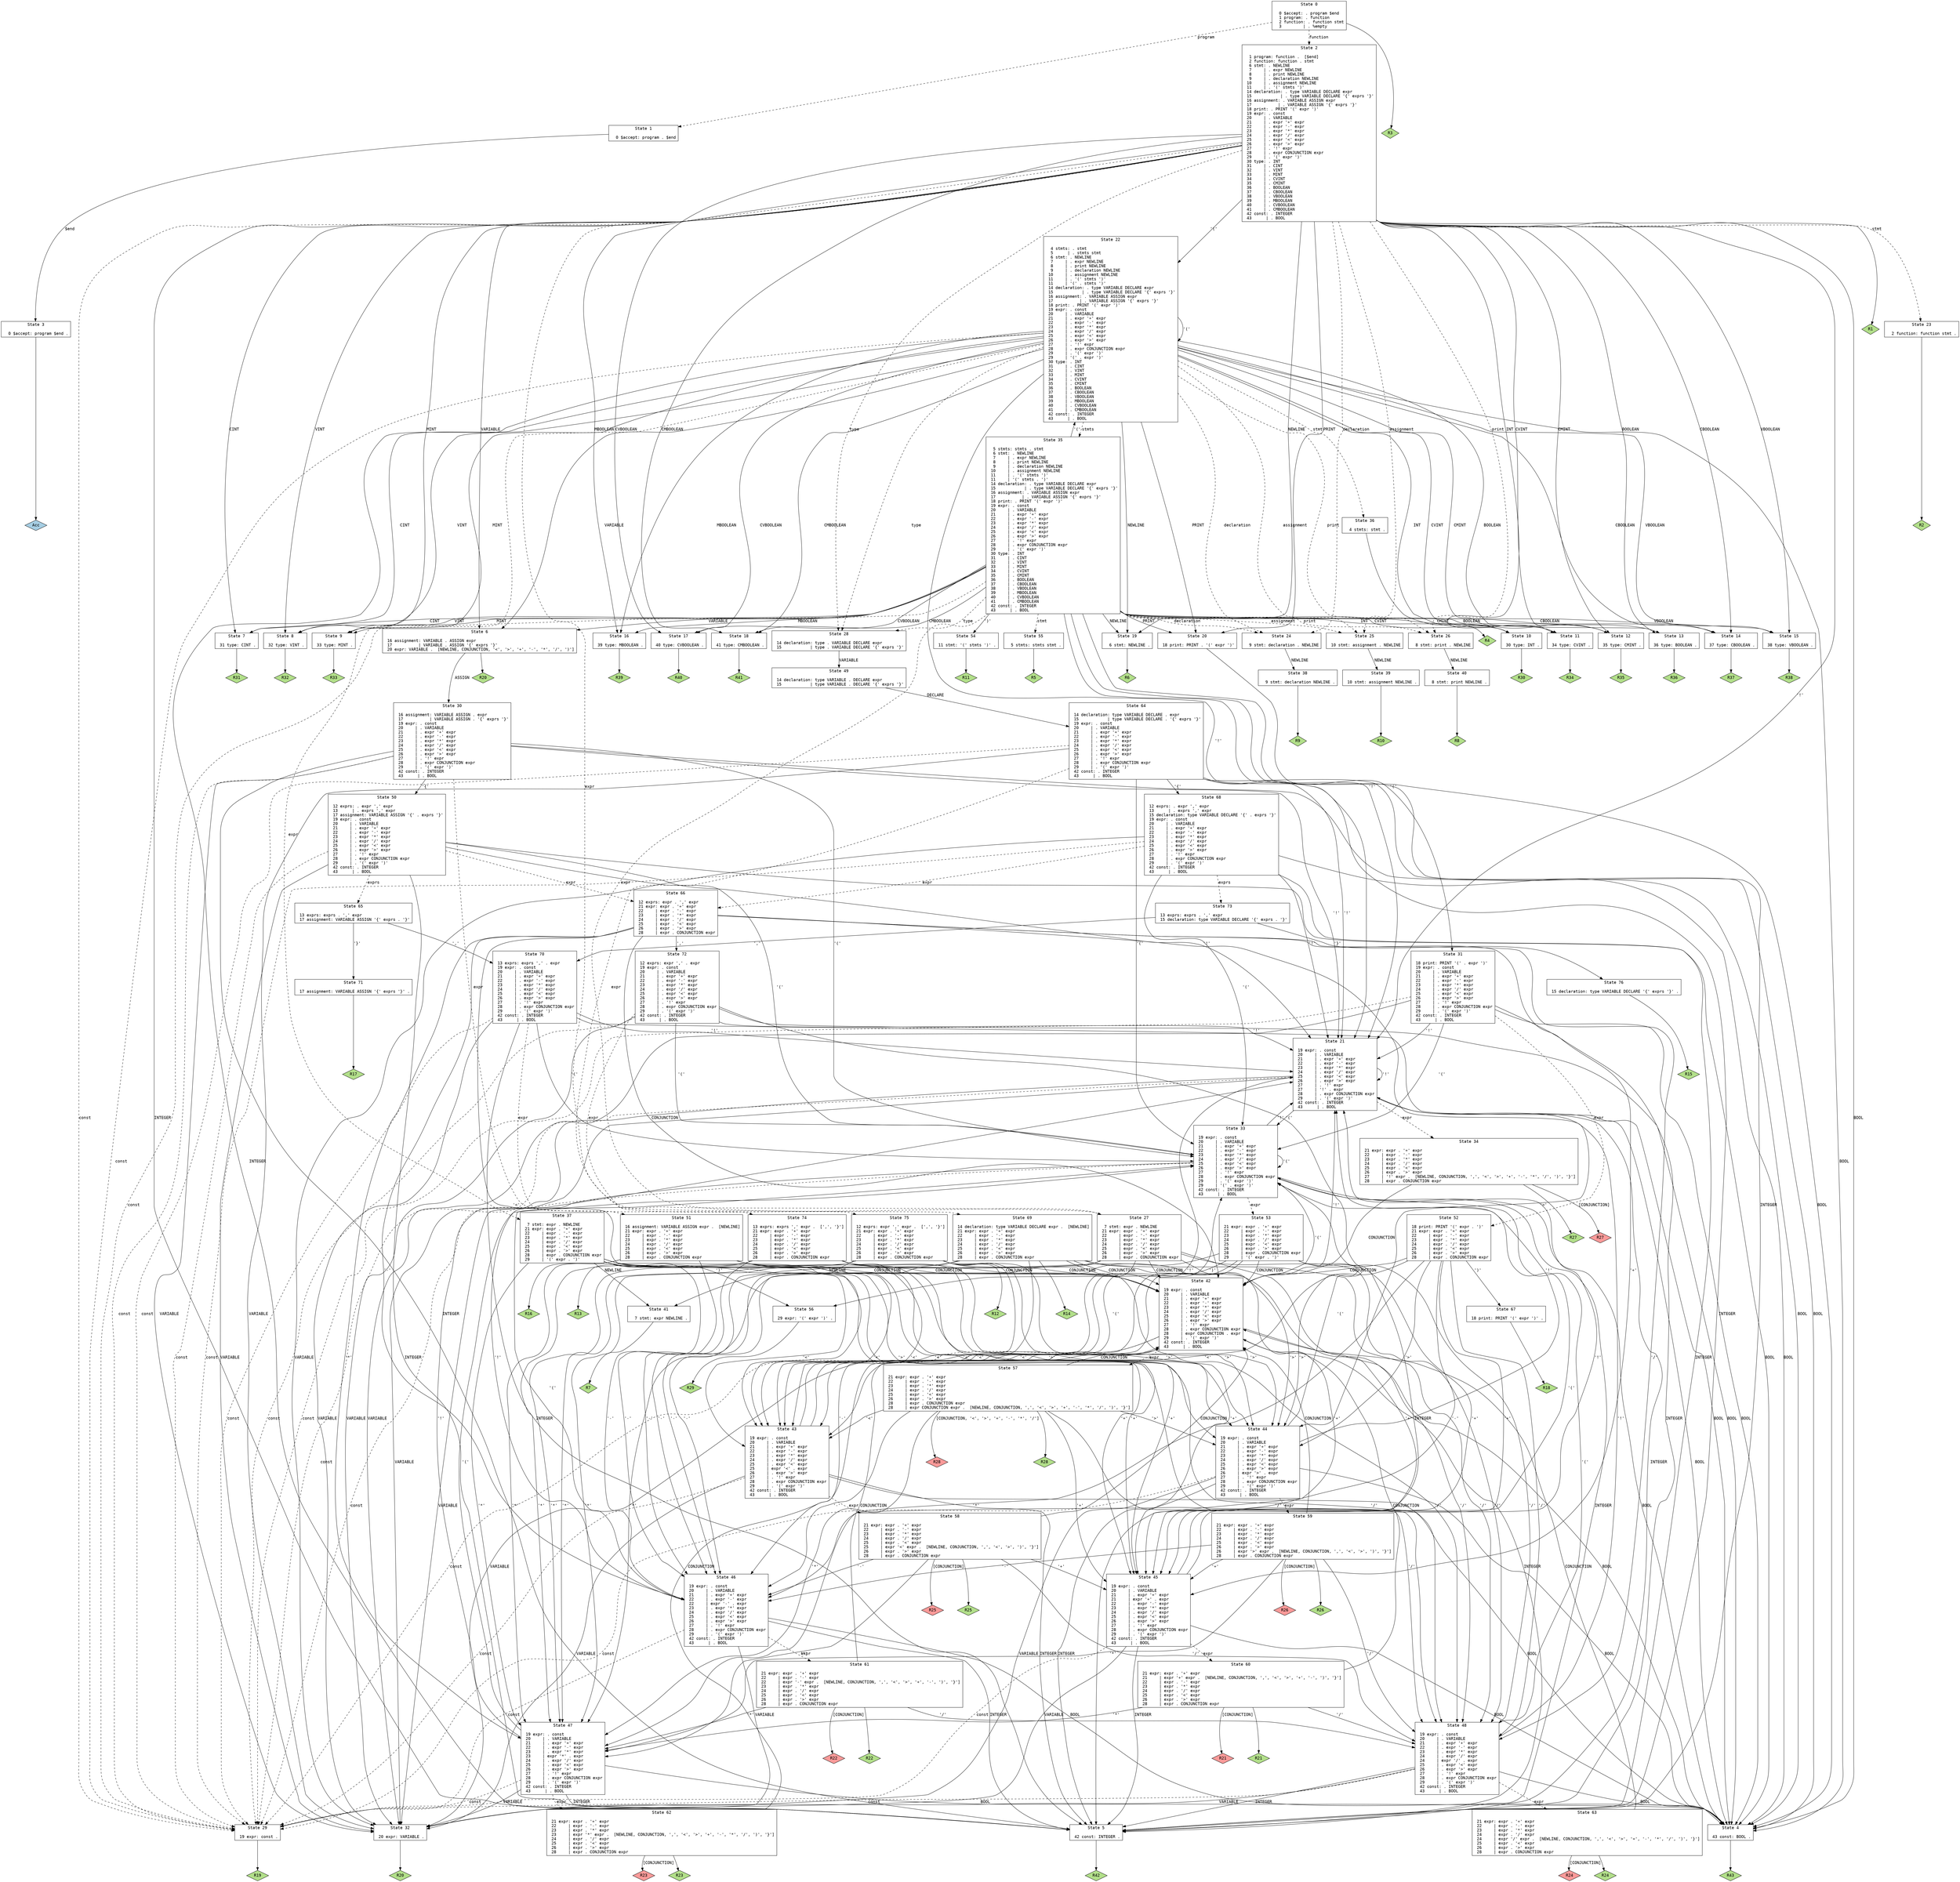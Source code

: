 // Generated by GNU Bison 3.3.2.
// Report bugs to <bug-bison@gnu.org>.
// Home page: <http://www.gnu.org/software/bison/>.

digraph "interpreter.y"
{
  node [fontname = courier, shape = box, colorscheme = paired6]
  edge [fontname = courier]

  0 [label="State 0\n\l  0 $accept: . program $end\l  1 program: . function\l  2 function: . function stmt\l  3         | . %empty\l"]
  0 -> 1 [style=dashed label="program"]
  0 -> 2 [style=dashed label="function"]
  0 -> "0R3" [style=solid]
 "0R3" [label="R3", fillcolor=3, shape=diamond, style=filled]
  1 [label="State 1\n\l  0 $accept: program . $end\l"]
  1 -> 3 [style=solid label="$end"]
  2 [label="State 2\n\l  1 program: function .  [$end]\l  2 function: function . stmt\l  6 stmt: . NEWLINE\l  7     | . expr NEWLINE\l  8     | . print NEWLINE\l  9     | . declaration NEWLINE\l 10     | . assignment NEWLINE\l 11     | . '(' stmts ')'\l 14 declaration: . type VARIABLE DECLARE expr\l 15            | . type VARIABLE DECLARE '{' exprs '}'\l 16 assignment: . VARIABLE ASSIGN expr\l 17           | . VARIABLE ASSIGN '{' exprs '}'\l 18 print: . PRINT '(' expr ')'\l 19 expr: . const\l 20     | . VARIABLE\l 21     | . expr '+' expr\l 22     | . expr '-' expr\l 23     | . expr '*' expr\l 24     | . expr '/' expr\l 25     | . expr '<' expr\l 26     | . expr '>' expr\l 27     | . '!' expr\l 28     | . expr CONJUNCTION expr\l 29     | . '(' expr ')'\l 30 type: . INT\l 31     | . CINT\l 32     | . VINT\l 33     | . MINT\l 34     | . CVINT\l 35     | . CMINT\l 36     | . BOOLEAN\l 37     | . CBOOLEAN\l 38     | . VBOOLEAN\l 39     | . MBOOLEAN\l 40     | . CVBOOLEAN\l 41     | . CMBOOLEAN\l 42 const: . INTEGER\l 43      | . BOOL\l"]
  2 -> 4 [style=solid label="BOOL"]
  2 -> 5 [style=solid label="INTEGER"]
  2 -> 6 [style=solid label="VARIABLE"]
  2 -> 7 [style=solid label="CINT"]
  2 -> 8 [style=solid label="VINT"]
  2 -> 9 [style=solid label="MINT"]
  2 -> 10 [style=solid label="INT"]
  2 -> 11 [style=solid label="CVINT"]
  2 -> 12 [style=solid label="CMINT"]
  2 -> 13 [style=solid label="BOOLEAN"]
  2 -> 14 [style=solid label="CBOOLEAN"]
  2 -> 15 [style=solid label="VBOOLEAN"]
  2 -> 16 [style=solid label="MBOOLEAN"]
  2 -> 17 [style=solid label="CVBOOLEAN"]
  2 -> 18 [style=solid label="CMBOOLEAN"]
  2 -> 19 [style=solid label="NEWLINE"]
  2 -> 20 [style=solid label="PRINT"]
  2 -> 21 [style=solid label="'!'"]
  2 -> 22 [style=solid label="'('"]
  2 -> 23 [style=dashed label="stmt"]
  2 -> 24 [style=dashed label="declaration"]
  2 -> 25 [style=dashed label="assignment"]
  2 -> 26 [style=dashed label="print"]
  2 -> 27 [style=dashed label="expr"]
  2 -> 28 [style=dashed label="type"]
  2 -> 29 [style=dashed label="const"]
  2 -> "2R1" [style=solid]
 "2R1" [label="R1", fillcolor=3, shape=diamond, style=filled]
  3 [label="State 3\n\l  0 $accept: program $end .\l"]
  3 -> "3R0" [style=solid]
 "3R0" [label="Acc", fillcolor=1, shape=diamond, style=filled]
  4 [label="State 4\n\l 43 const: BOOL .\l"]
  4 -> "4R43" [style=solid]
 "4R43" [label="R43", fillcolor=3, shape=diamond, style=filled]
  5 [label="State 5\n\l 42 const: INTEGER .\l"]
  5 -> "5R42" [style=solid]
 "5R42" [label="R42", fillcolor=3, shape=diamond, style=filled]
  6 [label="State 6\n\l 16 assignment: VARIABLE . ASSIGN expr\l 17           | VARIABLE . ASSIGN '{' exprs '}'\l 20 expr: VARIABLE .  [NEWLINE, CONJUNCTION, '<', '>', '+', '-', '*', '/', ')']\l"]
  6 -> 30 [style=solid label="ASSIGN"]
  6 -> "6R20" [style=solid]
 "6R20" [label="R20", fillcolor=3, shape=diamond, style=filled]
  7 [label="State 7\n\l 31 type: CINT .\l"]
  7 -> "7R31" [style=solid]
 "7R31" [label="R31", fillcolor=3, shape=diamond, style=filled]
  8 [label="State 8\n\l 32 type: VINT .\l"]
  8 -> "8R32" [style=solid]
 "8R32" [label="R32", fillcolor=3, shape=diamond, style=filled]
  9 [label="State 9\n\l 33 type: MINT .\l"]
  9 -> "9R33" [style=solid]
 "9R33" [label="R33", fillcolor=3, shape=diamond, style=filled]
  10 [label="State 10\n\l 30 type: INT .\l"]
  10 -> "10R30" [style=solid]
 "10R30" [label="R30", fillcolor=3, shape=diamond, style=filled]
  11 [label="State 11\n\l 34 type: CVINT .\l"]
  11 -> "11R34" [style=solid]
 "11R34" [label="R34", fillcolor=3, shape=diamond, style=filled]
  12 [label="State 12\n\l 35 type: CMINT .\l"]
  12 -> "12R35" [style=solid]
 "12R35" [label="R35", fillcolor=3, shape=diamond, style=filled]
  13 [label="State 13\n\l 36 type: BOOLEAN .\l"]
  13 -> "13R36" [style=solid]
 "13R36" [label="R36", fillcolor=3, shape=diamond, style=filled]
  14 [label="State 14\n\l 37 type: CBOOLEAN .\l"]
  14 -> "14R37" [style=solid]
 "14R37" [label="R37", fillcolor=3, shape=diamond, style=filled]
  15 [label="State 15\n\l 38 type: VBOOLEAN .\l"]
  15 -> "15R38" [style=solid]
 "15R38" [label="R38", fillcolor=3, shape=diamond, style=filled]
  16 [label="State 16\n\l 39 type: MBOOLEAN .\l"]
  16 -> "16R39" [style=solid]
 "16R39" [label="R39", fillcolor=3, shape=diamond, style=filled]
  17 [label="State 17\n\l 40 type: CVBOOLEAN .\l"]
  17 -> "17R40" [style=solid]
 "17R40" [label="R40", fillcolor=3, shape=diamond, style=filled]
  18 [label="State 18\n\l 41 type: CMBOOLEAN .\l"]
  18 -> "18R41" [style=solid]
 "18R41" [label="R41", fillcolor=3, shape=diamond, style=filled]
  19 [label="State 19\n\l  6 stmt: NEWLINE .\l"]
  19 -> "19R6" [style=solid]
 "19R6" [label="R6", fillcolor=3, shape=diamond, style=filled]
  20 [label="State 20\n\l 18 print: PRINT . '(' expr ')'\l"]
  20 -> 31 [style=solid label="'('"]
  21 [label="State 21\n\l 19 expr: . const\l 20     | . VARIABLE\l 21     | . expr '+' expr\l 22     | . expr '-' expr\l 23     | . expr '*' expr\l 24     | . expr '/' expr\l 25     | . expr '<' expr\l 26     | . expr '>' expr\l 27     | . '!' expr\l 27     | '!' . expr\l 28     | . expr CONJUNCTION expr\l 29     | . '(' expr ')'\l 42 const: . INTEGER\l 43      | . BOOL\l"]
  21 -> 4 [style=solid label="BOOL"]
  21 -> 5 [style=solid label="INTEGER"]
  21 -> 32 [style=solid label="VARIABLE"]
  21 -> 21 [style=solid label="'!'"]
  21 -> 33 [style=solid label="'('"]
  21 -> 34 [style=dashed label="expr"]
  21 -> 29 [style=dashed label="const"]
  22 [label="State 22\n\l  4 stmts: . stmt\l  5      | . stmts stmt\l  6 stmt: . NEWLINE\l  7     | . expr NEWLINE\l  8     | . print NEWLINE\l  9     | . declaration NEWLINE\l 10     | . assignment NEWLINE\l 11     | . '(' stmts ')'\l 11     | '(' . stmts ')'\l 14 declaration: . type VARIABLE DECLARE expr\l 15            | . type VARIABLE DECLARE '{' exprs '}'\l 16 assignment: . VARIABLE ASSIGN expr\l 17           | . VARIABLE ASSIGN '{' exprs '}'\l 18 print: . PRINT '(' expr ')'\l 19 expr: . const\l 20     | . VARIABLE\l 21     | . expr '+' expr\l 22     | . expr '-' expr\l 23     | . expr '*' expr\l 24     | . expr '/' expr\l 25     | . expr '<' expr\l 26     | . expr '>' expr\l 27     | . '!' expr\l 28     | . expr CONJUNCTION expr\l 29     | . '(' expr ')'\l 29     | '(' . expr ')'\l 30 type: . INT\l 31     | . CINT\l 32     | . VINT\l 33     | . MINT\l 34     | . CVINT\l 35     | . CMINT\l 36     | . BOOLEAN\l 37     | . CBOOLEAN\l 38     | . VBOOLEAN\l 39     | . MBOOLEAN\l 40     | . CVBOOLEAN\l 41     | . CMBOOLEAN\l 42 const: . INTEGER\l 43      | . BOOL\l"]
  22 -> 4 [style=solid label="BOOL"]
  22 -> 5 [style=solid label="INTEGER"]
  22 -> 6 [style=solid label="VARIABLE"]
  22 -> 7 [style=solid label="CINT"]
  22 -> 8 [style=solid label="VINT"]
  22 -> 9 [style=solid label="MINT"]
  22 -> 10 [style=solid label="INT"]
  22 -> 11 [style=solid label="CVINT"]
  22 -> 12 [style=solid label="CMINT"]
  22 -> 13 [style=solid label="BOOLEAN"]
  22 -> 14 [style=solid label="CBOOLEAN"]
  22 -> 15 [style=solid label="VBOOLEAN"]
  22 -> 16 [style=solid label="MBOOLEAN"]
  22 -> 17 [style=solid label="CVBOOLEAN"]
  22 -> 18 [style=solid label="CMBOOLEAN"]
  22 -> 19 [style=solid label="NEWLINE"]
  22 -> 20 [style=solid label="PRINT"]
  22 -> 21 [style=solid label="'!'"]
  22 -> 22 [style=solid label="'('"]
  22 -> 35 [style=dashed label="stmts"]
  22 -> 36 [style=dashed label="stmt"]
  22 -> 24 [style=dashed label="declaration"]
  22 -> 25 [style=dashed label="assignment"]
  22 -> 26 [style=dashed label="print"]
  22 -> 37 [style=dashed label="expr"]
  22 -> 28 [style=dashed label="type"]
  22 -> 29 [style=dashed label="const"]
  23 [label="State 23\n\l  2 function: function stmt .\l"]
  23 -> "23R2" [style=solid]
 "23R2" [label="R2", fillcolor=3, shape=diamond, style=filled]
  24 [label="State 24\n\l  9 stmt: declaration . NEWLINE\l"]
  24 -> 38 [style=solid label="NEWLINE"]
  25 [label="State 25\n\l 10 stmt: assignment . NEWLINE\l"]
  25 -> 39 [style=solid label="NEWLINE"]
  26 [label="State 26\n\l  8 stmt: print . NEWLINE\l"]
  26 -> 40 [style=solid label="NEWLINE"]
  27 [label="State 27\n\l  7 stmt: expr . NEWLINE\l 21 expr: expr . '+' expr\l 22     | expr . '-' expr\l 23     | expr . '*' expr\l 24     | expr . '/' expr\l 25     | expr . '<' expr\l 26     | expr . '>' expr\l 28     | expr . CONJUNCTION expr\l"]
  27 -> 41 [style=solid label="NEWLINE"]
  27 -> 42 [style=solid label="CONJUNCTION"]
  27 -> 43 [style=solid label="'<'"]
  27 -> 44 [style=solid label="'>'"]
  27 -> 45 [style=solid label="'+'"]
  27 -> 46 [style=solid label="'-'"]
  27 -> 47 [style=solid label="'*'"]
  27 -> 48 [style=solid label="'/'"]
  28 [label="State 28\n\l 14 declaration: type . VARIABLE DECLARE expr\l 15            | type . VARIABLE DECLARE '{' exprs '}'\l"]
  28 -> 49 [style=solid label="VARIABLE"]
  29 [label="State 29\n\l 19 expr: const .\l"]
  29 -> "29R19" [style=solid]
 "29R19" [label="R19", fillcolor=3, shape=diamond, style=filled]
  30 [label="State 30\n\l 16 assignment: VARIABLE ASSIGN . expr\l 17           | VARIABLE ASSIGN . '{' exprs '}'\l 19 expr: . const\l 20     | . VARIABLE\l 21     | . expr '+' expr\l 22     | . expr '-' expr\l 23     | . expr '*' expr\l 24     | . expr '/' expr\l 25     | . expr '<' expr\l 26     | . expr '>' expr\l 27     | . '!' expr\l 28     | . expr CONJUNCTION expr\l 29     | . '(' expr ')'\l 42 const: . INTEGER\l 43      | . BOOL\l"]
  30 -> 4 [style=solid label="BOOL"]
  30 -> 5 [style=solid label="INTEGER"]
  30 -> 32 [style=solid label="VARIABLE"]
  30 -> 21 [style=solid label="'!'"]
  30 -> 33 [style=solid label="'('"]
  30 -> 50 [style=solid label="'{'"]
  30 -> 51 [style=dashed label="expr"]
  30 -> 29 [style=dashed label="const"]
  31 [label="State 31\n\l 18 print: PRINT '(' . expr ')'\l 19 expr: . const\l 20     | . VARIABLE\l 21     | . expr '+' expr\l 22     | . expr '-' expr\l 23     | . expr '*' expr\l 24     | . expr '/' expr\l 25     | . expr '<' expr\l 26     | . expr '>' expr\l 27     | . '!' expr\l 28     | . expr CONJUNCTION expr\l 29     | . '(' expr ')'\l 42 const: . INTEGER\l 43      | . BOOL\l"]
  31 -> 4 [style=solid label="BOOL"]
  31 -> 5 [style=solid label="INTEGER"]
  31 -> 32 [style=solid label="VARIABLE"]
  31 -> 21 [style=solid label="'!'"]
  31 -> 33 [style=solid label="'('"]
  31 -> 52 [style=dashed label="expr"]
  31 -> 29 [style=dashed label="const"]
  32 [label="State 32\n\l 20 expr: VARIABLE .\l"]
  32 -> "32R20" [style=solid]
 "32R20" [label="R20", fillcolor=3, shape=diamond, style=filled]
  33 [label="State 33\n\l 19 expr: . const\l 20     | . VARIABLE\l 21     | . expr '+' expr\l 22     | . expr '-' expr\l 23     | . expr '*' expr\l 24     | . expr '/' expr\l 25     | . expr '<' expr\l 26     | . expr '>' expr\l 27     | . '!' expr\l 28     | . expr CONJUNCTION expr\l 29     | . '(' expr ')'\l 29     | '(' . expr ')'\l 42 const: . INTEGER\l 43      | . BOOL\l"]
  33 -> 4 [style=solid label="BOOL"]
  33 -> 5 [style=solid label="INTEGER"]
  33 -> 32 [style=solid label="VARIABLE"]
  33 -> 21 [style=solid label="'!'"]
  33 -> 33 [style=solid label="'('"]
  33 -> 53 [style=dashed label="expr"]
  33 -> 29 [style=dashed label="const"]
  34 [label="State 34\n\l 21 expr: expr . '+' expr\l 22     | expr . '-' expr\l 23     | expr . '*' expr\l 24     | expr . '/' expr\l 25     | expr . '<' expr\l 26     | expr . '>' expr\l 27     | '!' expr .  [NEWLINE, CONJUNCTION, ',', '<', '>', '+', '-', '*', '/', ')', '}']\l 28     | expr . CONJUNCTION expr\l"]
  34 -> 42 [style=solid label="CONJUNCTION"]
  34 -> "34R27d" [label="[CONJUNCTION]", style=solid]
 "34R27d" [label="R27", fillcolor=5, shape=diamond, style=filled]
  34 -> "34R27" [style=solid]
 "34R27" [label="R27", fillcolor=3, shape=diamond, style=filled]
  35 [label="State 35\n\l  5 stmts: stmts . stmt\l  6 stmt: . NEWLINE\l  7     | . expr NEWLINE\l  8     | . print NEWLINE\l  9     | . declaration NEWLINE\l 10     | . assignment NEWLINE\l 11     | . '(' stmts ')'\l 11     | '(' stmts . ')'\l 14 declaration: . type VARIABLE DECLARE expr\l 15            | . type VARIABLE DECLARE '{' exprs '}'\l 16 assignment: . VARIABLE ASSIGN expr\l 17           | . VARIABLE ASSIGN '{' exprs '}'\l 18 print: . PRINT '(' expr ')'\l 19 expr: . const\l 20     | . VARIABLE\l 21     | . expr '+' expr\l 22     | . expr '-' expr\l 23     | . expr '*' expr\l 24     | . expr '/' expr\l 25     | . expr '<' expr\l 26     | . expr '>' expr\l 27     | . '!' expr\l 28     | . expr CONJUNCTION expr\l 29     | . '(' expr ')'\l 30 type: . INT\l 31     | . CINT\l 32     | . VINT\l 33     | . MINT\l 34     | . CVINT\l 35     | . CMINT\l 36     | . BOOLEAN\l 37     | . CBOOLEAN\l 38     | . VBOOLEAN\l 39     | . MBOOLEAN\l 40     | . CVBOOLEAN\l 41     | . CMBOOLEAN\l 42 const: . INTEGER\l 43      | . BOOL\l"]
  35 -> 4 [style=solid label="BOOL"]
  35 -> 5 [style=solid label="INTEGER"]
  35 -> 6 [style=solid label="VARIABLE"]
  35 -> 7 [style=solid label="CINT"]
  35 -> 8 [style=solid label="VINT"]
  35 -> 9 [style=solid label="MINT"]
  35 -> 10 [style=solid label="INT"]
  35 -> 11 [style=solid label="CVINT"]
  35 -> 12 [style=solid label="CMINT"]
  35 -> 13 [style=solid label="BOOLEAN"]
  35 -> 14 [style=solid label="CBOOLEAN"]
  35 -> 15 [style=solid label="VBOOLEAN"]
  35 -> 16 [style=solid label="MBOOLEAN"]
  35 -> 17 [style=solid label="CVBOOLEAN"]
  35 -> 18 [style=solid label="CMBOOLEAN"]
  35 -> 19 [style=solid label="NEWLINE"]
  35 -> 20 [style=solid label="PRINT"]
  35 -> 21 [style=solid label="'!'"]
  35 -> 22 [style=solid label="'('"]
  35 -> 54 [style=solid label="')'"]
  35 -> 55 [style=dashed label="stmt"]
  35 -> 24 [style=dashed label="declaration"]
  35 -> 25 [style=dashed label="assignment"]
  35 -> 26 [style=dashed label="print"]
  35 -> 27 [style=dashed label="expr"]
  35 -> 28 [style=dashed label="type"]
  35 -> 29 [style=dashed label="const"]
  36 [label="State 36\n\l  4 stmts: stmt .\l"]
  36 -> "36R4" [style=solid]
 "36R4" [label="R4", fillcolor=3, shape=diamond, style=filled]
  37 [label="State 37\n\l  7 stmt: expr . NEWLINE\l 21 expr: expr . '+' expr\l 22     | expr . '-' expr\l 23     | expr . '*' expr\l 24     | expr . '/' expr\l 25     | expr . '<' expr\l 26     | expr . '>' expr\l 28     | expr . CONJUNCTION expr\l 29     | '(' expr . ')'\l"]
  37 -> 41 [style=solid label="NEWLINE"]
  37 -> 42 [style=solid label="CONJUNCTION"]
  37 -> 43 [style=solid label="'<'"]
  37 -> 44 [style=solid label="'>'"]
  37 -> 45 [style=solid label="'+'"]
  37 -> 46 [style=solid label="'-'"]
  37 -> 47 [style=solid label="'*'"]
  37 -> 48 [style=solid label="'/'"]
  37 -> 56 [style=solid label="')'"]
  38 [label="State 38\n\l  9 stmt: declaration NEWLINE .\l"]
  38 -> "38R9" [style=solid]
 "38R9" [label="R9", fillcolor=3, shape=diamond, style=filled]
  39 [label="State 39\n\l 10 stmt: assignment NEWLINE .\l"]
  39 -> "39R10" [style=solid]
 "39R10" [label="R10", fillcolor=3, shape=diamond, style=filled]
  40 [label="State 40\n\l  8 stmt: print NEWLINE .\l"]
  40 -> "40R8" [style=solid]
 "40R8" [label="R8", fillcolor=3, shape=diamond, style=filled]
  41 [label="State 41\n\l  7 stmt: expr NEWLINE .\l"]
  41 -> "41R7" [style=solid]
 "41R7" [label="R7", fillcolor=3, shape=diamond, style=filled]
  42 [label="State 42\n\l 19 expr: . const\l 20     | . VARIABLE\l 21     | . expr '+' expr\l 22     | . expr '-' expr\l 23     | . expr '*' expr\l 24     | . expr '/' expr\l 25     | . expr '<' expr\l 26     | . expr '>' expr\l 27     | . '!' expr\l 28     | . expr CONJUNCTION expr\l 28     | expr CONJUNCTION . expr\l 29     | . '(' expr ')'\l 42 const: . INTEGER\l 43      | . BOOL\l"]
  42 -> 4 [style=solid label="BOOL"]
  42 -> 5 [style=solid label="INTEGER"]
  42 -> 32 [style=solid label="VARIABLE"]
  42 -> 21 [style=solid label="'!'"]
  42 -> 33 [style=solid label="'('"]
  42 -> 57 [style=dashed label="expr"]
  42 -> 29 [style=dashed label="const"]
  43 [label="State 43\n\l 19 expr: . const\l 20     | . VARIABLE\l 21     | . expr '+' expr\l 22     | . expr '-' expr\l 23     | . expr '*' expr\l 24     | . expr '/' expr\l 25     | . expr '<' expr\l 25     | expr '<' . expr\l 26     | . expr '>' expr\l 27     | . '!' expr\l 28     | . expr CONJUNCTION expr\l 29     | . '(' expr ')'\l 42 const: . INTEGER\l 43      | . BOOL\l"]
  43 -> 4 [style=solid label="BOOL"]
  43 -> 5 [style=solid label="INTEGER"]
  43 -> 32 [style=solid label="VARIABLE"]
  43 -> 21 [style=solid label="'!'"]
  43 -> 33 [style=solid label="'('"]
  43 -> 58 [style=dashed label="expr"]
  43 -> 29 [style=dashed label="const"]
  44 [label="State 44\n\l 19 expr: . const\l 20     | . VARIABLE\l 21     | . expr '+' expr\l 22     | . expr '-' expr\l 23     | . expr '*' expr\l 24     | . expr '/' expr\l 25     | . expr '<' expr\l 26     | . expr '>' expr\l 26     | expr '>' . expr\l 27     | . '!' expr\l 28     | . expr CONJUNCTION expr\l 29     | . '(' expr ')'\l 42 const: . INTEGER\l 43      | . BOOL\l"]
  44 -> 4 [style=solid label="BOOL"]
  44 -> 5 [style=solid label="INTEGER"]
  44 -> 32 [style=solid label="VARIABLE"]
  44 -> 21 [style=solid label="'!'"]
  44 -> 33 [style=solid label="'('"]
  44 -> 59 [style=dashed label="expr"]
  44 -> 29 [style=dashed label="const"]
  45 [label="State 45\n\l 19 expr: . const\l 20     | . VARIABLE\l 21     | . expr '+' expr\l 21     | expr '+' . expr\l 22     | . expr '-' expr\l 23     | . expr '*' expr\l 24     | . expr '/' expr\l 25     | . expr '<' expr\l 26     | . expr '>' expr\l 27     | . '!' expr\l 28     | . expr CONJUNCTION expr\l 29     | . '(' expr ')'\l 42 const: . INTEGER\l 43      | . BOOL\l"]
  45 -> 4 [style=solid label="BOOL"]
  45 -> 5 [style=solid label="INTEGER"]
  45 -> 32 [style=solid label="VARIABLE"]
  45 -> 21 [style=solid label="'!'"]
  45 -> 33 [style=solid label="'('"]
  45 -> 60 [style=dashed label="expr"]
  45 -> 29 [style=dashed label="const"]
  46 [label="State 46\n\l 19 expr: . const\l 20     | . VARIABLE\l 21     | . expr '+' expr\l 22     | . expr '-' expr\l 22     | expr '-' . expr\l 23     | . expr '*' expr\l 24     | . expr '/' expr\l 25     | . expr '<' expr\l 26     | . expr '>' expr\l 27     | . '!' expr\l 28     | . expr CONJUNCTION expr\l 29     | . '(' expr ')'\l 42 const: . INTEGER\l 43      | . BOOL\l"]
  46 -> 4 [style=solid label="BOOL"]
  46 -> 5 [style=solid label="INTEGER"]
  46 -> 32 [style=solid label="VARIABLE"]
  46 -> 21 [style=solid label="'!'"]
  46 -> 33 [style=solid label="'('"]
  46 -> 61 [style=dashed label="expr"]
  46 -> 29 [style=dashed label="const"]
  47 [label="State 47\n\l 19 expr: . const\l 20     | . VARIABLE\l 21     | . expr '+' expr\l 22     | . expr '-' expr\l 23     | . expr '*' expr\l 23     | expr '*' . expr\l 24     | . expr '/' expr\l 25     | . expr '<' expr\l 26     | . expr '>' expr\l 27     | . '!' expr\l 28     | . expr CONJUNCTION expr\l 29     | . '(' expr ')'\l 42 const: . INTEGER\l 43      | . BOOL\l"]
  47 -> 4 [style=solid label="BOOL"]
  47 -> 5 [style=solid label="INTEGER"]
  47 -> 32 [style=solid label="VARIABLE"]
  47 -> 21 [style=solid label="'!'"]
  47 -> 33 [style=solid label="'('"]
  47 -> 62 [style=dashed label="expr"]
  47 -> 29 [style=dashed label="const"]
  48 [label="State 48\n\l 19 expr: . const\l 20     | . VARIABLE\l 21     | . expr '+' expr\l 22     | . expr '-' expr\l 23     | . expr '*' expr\l 24     | . expr '/' expr\l 24     | expr '/' . expr\l 25     | . expr '<' expr\l 26     | . expr '>' expr\l 27     | . '!' expr\l 28     | . expr CONJUNCTION expr\l 29     | . '(' expr ')'\l 42 const: . INTEGER\l 43      | . BOOL\l"]
  48 -> 4 [style=solid label="BOOL"]
  48 -> 5 [style=solid label="INTEGER"]
  48 -> 32 [style=solid label="VARIABLE"]
  48 -> 21 [style=solid label="'!'"]
  48 -> 33 [style=solid label="'('"]
  48 -> 63 [style=dashed label="expr"]
  48 -> 29 [style=dashed label="const"]
  49 [label="State 49\n\l 14 declaration: type VARIABLE . DECLARE expr\l 15            | type VARIABLE . DECLARE '{' exprs '}'\l"]
  49 -> 64 [style=solid label="DECLARE"]
  50 [label="State 50\n\l 12 exprs: . expr ',' expr\l 13      | . exprs ',' expr\l 17 assignment: VARIABLE ASSIGN '{' . exprs '}'\l 19 expr: . const\l 20     | . VARIABLE\l 21     | . expr '+' expr\l 22     | . expr '-' expr\l 23     | . expr '*' expr\l 24     | . expr '/' expr\l 25     | . expr '<' expr\l 26     | . expr '>' expr\l 27     | . '!' expr\l 28     | . expr CONJUNCTION expr\l 29     | . '(' expr ')'\l 42 const: . INTEGER\l 43      | . BOOL\l"]
  50 -> 4 [style=solid label="BOOL"]
  50 -> 5 [style=solid label="INTEGER"]
  50 -> 32 [style=solid label="VARIABLE"]
  50 -> 21 [style=solid label="'!'"]
  50 -> 33 [style=solid label="'('"]
  50 -> 65 [style=dashed label="exprs"]
  50 -> 66 [style=dashed label="expr"]
  50 -> 29 [style=dashed label="const"]
  51 [label="State 51\n\l 16 assignment: VARIABLE ASSIGN expr .  [NEWLINE]\l 21 expr: expr . '+' expr\l 22     | expr . '-' expr\l 23     | expr . '*' expr\l 24     | expr . '/' expr\l 25     | expr . '<' expr\l 26     | expr . '>' expr\l 28     | expr . CONJUNCTION expr\l"]
  51 -> 42 [style=solid label="CONJUNCTION"]
  51 -> 43 [style=solid label="'<'"]
  51 -> 44 [style=solid label="'>'"]
  51 -> 45 [style=solid label="'+'"]
  51 -> 46 [style=solid label="'-'"]
  51 -> 47 [style=solid label="'*'"]
  51 -> 48 [style=solid label="'/'"]
  51 -> "51R16" [style=solid]
 "51R16" [label="R16", fillcolor=3, shape=diamond, style=filled]
  52 [label="State 52\n\l 18 print: PRINT '(' expr . ')'\l 21 expr: expr . '+' expr\l 22     | expr . '-' expr\l 23     | expr . '*' expr\l 24     | expr . '/' expr\l 25     | expr . '<' expr\l 26     | expr . '>' expr\l 28     | expr . CONJUNCTION expr\l"]
  52 -> 42 [style=solid label="CONJUNCTION"]
  52 -> 43 [style=solid label="'<'"]
  52 -> 44 [style=solid label="'>'"]
  52 -> 45 [style=solid label="'+'"]
  52 -> 46 [style=solid label="'-'"]
  52 -> 47 [style=solid label="'*'"]
  52 -> 48 [style=solid label="'/'"]
  52 -> 67 [style=solid label="')'"]
  53 [label="State 53\n\l 21 expr: expr . '+' expr\l 22     | expr . '-' expr\l 23     | expr . '*' expr\l 24     | expr . '/' expr\l 25     | expr . '<' expr\l 26     | expr . '>' expr\l 28     | expr . CONJUNCTION expr\l 29     | '(' expr . ')'\l"]
  53 -> 42 [style=solid label="CONJUNCTION"]
  53 -> 43 [style=solid label="'<'"]
  53 -> 44 [style=solid label="'>'"]
  53 -> 45 [style=solid label="'+'"]
  53 -> 46 [style=solid label="'-'"]
  53 -> 47 [style=solid label="'*'"]
  53 -> 48 [style=solid label="'/'"]
  53 -> 56 [style=solid label="')'"]
  54 [label="State 54\n\l 11 stmt: '(' stmts ')' .\l"]
  54 -> "54R11" [style=solid]
 "54R11" [label="R11", fillcolor=3, shape=diamond, style=filled]
  55 [label="State 55\n\l  5 stmts: stmts stmt .\l"]
  55 -> "55R5" [style=solid]
 "55R5" [label="R5", fillcolor=3, shape=diamond, style=filled]
  56 [label="State 56\n\l 29 expr: '(' expr ')' .\l"]
  56 -> "56R29" [style=solid]
 "56R29" [label="R29", fillcolor=3, shape=diamond, style=filled]
  57 [label="State 57\n\l 21 expr: expr . '+' expr\l 22     | expr . '-' expr\l 23     | expr . '*' expr\l 24     | expr . '/' expr\l 25     | expr . '<' expr\l 26     | expr . '>' expr\l 28     | expr . CONJUNCTION expr\l 28     | expr CONJUNCTION expr .  [NEWLINE, CONJUNCTION, ',', '<', '>', '+', '-', '*', '/', ')', '}']\l"]
  57 -> 42 [style=solid label="CONJUNCTION"]
  57 -> 43 [style=solid label="'<'"]
  57 -> 44 [style=solid label="'>'"]
  57 -> 45 [style=solid label="'+'"]
  57 -> 46 [style=solid label="'-'"]
  57 -> 47 [style=solid label="'*'"]
  57 -> 48 [style=solid label="'/'"]
  57 -> "57R28d" [label="[CONJUNCTION, '<', '>', '+', '-', '*', '/']", style=solid]
 "57R28d" [label="R28", fillcolor=5, shape=diamond, style=filled]
  57 -> "57R28" [style=solid]
 "57R28" [label="R28", fillcolor=3, shape=diamond, style=filled]
  58 [label="State 58\n\l 21 expr: expr . '+' expr\l 22     | expr . '-' expr\l 23     | expr . '*' expr\l 24     | expr . '/' expr\l 25     | expr . '<' expr\l 25     | expr '<' expr .  [NEWLINE, CONJUNCTION, ',', '<', '>', ')', '}']\l 26     | expr . '>' expr\l 28     | expr . CONJUNCTION expr\l"]
  58 -> 42 [style=solid label="CONJUNCTION"]
  58 -> 45 [style=solid label="'+'"]
  58 -> 46 [style=solid label="'-'"]
  58 -> 47 [style=solid label="'*'"]
  58 -> 48 [style=solid label="'/'"]
  58 -> "58R25d" [label="[CONJUNCTION]", style=solid]
 "58R25d" [label="R25", fillcolor=5, shape=diamond, style=filled]
  58 -> "58R25" [style=solid]
 "58R25" [label="R25", fillcolor=3, shape=diamond, style=filled]
  59 [label="State 59\n\l 21 expr: expr . '+' expr\l 22     | expr . '-' expr\l 23     | expr . '*' expr\l 24     | expr . '/' expr\l 25     | expr . '<' expr\l 26     | expr . '>' expr\l 26     | expr '>' expr .  [NEWLINE, CONJUNCTION, ',', '<', '>', ')', '}']\l 28     | expr . CONJUNCTION expr\l"]
  59 -> 42 [style=solid label="CONJUNCTION"]
  59 -> 45 [style=solid label="'+'"]
  59 -> 46 [style=solid label="'-'"]
  59 -> 47 [style=solid label="'*'"]
  59 -> 48 [style=solid label="'/'"]
  59 -> "59R26d" [label="[CONJUNCTION]", style=solid]
 "59R26d" [label="R26", fillcolor=5, shape=diamond, style=filled]
  59 -> "59R26" [style=solid]
 "59R26" [label="R26", fillcolor=3, shape=diamond, style=filled]
  60 [label="State 60\n\l 21 expr: expr . '+' expr\l 21     | expr '+' expr .  [NEWLINE, CONJUNCTION, ',', '<', '>', '+', '-', ')', '}']\l 22     | expr . '-' expr\l 23     | expr . '*' expr\l 24     | expr . '/' expr\l 25     | expr . '<' expr\l 26     | expr . '>' expr\l 28     | expr . CONJUNCTION expr\l"]
  60 -> 42 [style=solid label="CONJUNCTION"]
  60 -> 47 [style=solid label="'*'"]
  60 -> 48 [style=solid label="'/'"]
  60 -> "60R21d" [label="[CONJUNCTION]", style=solid]
 "60R21d" [label="R21", fillcolor=5, shape=diamond, style=filled]
  60 -> "60R21" [style=solid]
 "60R21" [label="R21", fillcolor=3, shape=diamond, style=filled]
  61 [label="State 61\n\l 21 expr: expr . '+' expr\l 22     | expr . '-' expr\l 22     | expr '-' expr .  [NEWLINE, CONJUNCTION, ',', '<', '>', '+', '-', ')', '}']\l 23     | expr . '*' expr\l 24     | expr . '/' expr\l 25     | expr . '<' expr\l 26     | expr . '>' expr\l 28     | expr . CONJUNCTION expr\l"]
  61 -> 42 [style=solid label="CONJUNCTION"]
  61 -> 47 [style=solid label="'*'"]
  61 -> 48 [style=solid label="'/'"]
  61 -> "61R22d" [label="[CONJUNCTION]", style=solid]
 "61R22d" [label="R22", fillcolor=5, shape=diamond, style=filled]
  61 -> "61R22" [style=solid]
 "61R22" [label="R22", fillcolor=3, shape=diamond, style=filled]
  62 [label="State 62\n\l 21 expr: expr . '+' expr\l 22     | expr . '-' expr\l 23     | expr . '*' expr\l 23     | expr '*' expr .  [NEWLINE, CONJUNCTION, ',', '<', '>', '+', '-', '*', '/', ')', '}']\l 24     | expr . '/' expr\l 25     | expr . '<' expr\l 26     | expr . '>' expr\l 28     | expr . CONJUNCTION expr\l"]
  62 -> 42 [style=solid label="CONJUNCTION"]
  62 -> "62R23d" [label="[CONJUNCTION]", style=solid]
 "62R23d" [label="R23", fillcolor=5, shape=diamond, style=filled]
  62 -> "62R23" [style=solid]
 "62R23" [label="R23", fillcolor=3, shape=diamond, style=filled]
  63 [label="State 63\n\l 21 expr: expr . '+' expr\l 22     | expr . '-' expr\l 23     | expr . '*' expr\l 24     | expr . '/' expr\l 24     | expr '/' expr .  [NEWLINE, CONJUNCTION, ',', '<', '>', '+', '-', '*', '/', ')', '}']\l 25     | expr . '<' expr\l 26     | expr . '>' expr\l 28     | expr . CONJUNCTION expr\l"]
  63 -> 42 [style=solid label="CONJUNCTION"]
  63 -> "63R24d" [label="[CONJUNCTION]", style=solid]
 "63R24d" [label="R24", fillcolor=5, shape=diamond, style=filled]
  63 -> "63R24" [style=solid]
 "63R24" [label="R24", fillcolor=3, shape=diamond, style=filled]
  64 [label="State 64\n\l 14 declaration: type VARIABLE DECLARE . expr\l 15            | type VARIABLE DECLARE . '{' exprs '}'\l 19 expr: . const\l 20     | . VARIABLE\l 21     | . expr '+' expr\l 22     | . expr '-' expr\l 23     | . expr '*' expr\l 24     | . expr '/' expr\l 25     | . expr '<' expr\l 26     | . expr '>' expr\l 27     | . '!' expr\l 28     | . expr CONJUNCTION expr\l 29     | . '(' expr ')'\l 42 const: . INTEGER\l 43      | . BOOL\l"]
  64 -> 4 [style=solid label="BOOL"]
  64 -> 5 [style=solid label="INTEGER"]
  64 -> 32 [style=solid label="VARIABLE"]
  64 -> 21 [style=solid label="'!'"]
  64 -> 33 [style=solid label="'('"]
  64 -> 68 [style=solid label="'{'"]
  64 -> 69 [style=dashed label="expr"]
  64 -> 29 [style=dashed label="const"]
  65 [label="State 65\n\l 13 exprs: exprs . ',' expr\l 17 assignment: VARIABLE ASSIGN '{' exprs . '}'\l"]
  65 -> 70 [style=solid label="','"]
  65 -> 71 [style=solid label="'}'"]
  66 [label="State 66\n\l 12 exprs: expr . ',' expr\l 21 expr: expr . '+' expr\l 22     | expr . '-' expr\l 23     | expr . '*' expr\l 24     | expr . '/' expr\l 25     | expr . '<' expr\l 26     | expr . '>' expr\l 28     | expr . CONJUNCTION expr\l"]
  66 -> 42 [style=solid label="CONJUNCTION"]
  66 -> 72 [style=solid label="','"]
  66 -> 43 [style=solid label="'<'"]
  66 -> 44 [style=solid label="'>'"]
  66 -> 45 [style=solid label="'+'"]
  66 -> 46 [style=solid label="'-'"]
  66 -> 47 [style=solid label="'*'"]
  66 -> 48 [style=solid label="'/'"]
  67 [label="State 67\n\l 18 print: PRINT '(' expr ')' .\l"]
  67 -> "67R18" [style=solid]
 "67R18" [label="R18", fillcolor=3, shape=diamond, style=filled]
  68 [label="State 68\n\l 12 exprs: . expr ',' expr\l 13      | . exprs ',' expr\l 15 declaration: type VARIABLE DECLARE '{' . exprs '}'\l 19 expr: . const\l 20     | . VARIABLE\l 21     | . expr '+' expr\l 22     | . expr '-' expr\l 23     | . expr '*' expr\l 24     | . expr '/' expr\l 25     | . expr '<' expr\l 26     | . expr '>' expr\l 27     | . '!' expr\l 28     | . expr CONJUNCTION expr\l 29     | . '(' expr ')'\l 42 const: . INTEGER\l 43      | . BOOL\l"]
  68 -> 4 [style=solid label="BOOL"]
  68 -> 5 [style=solid label="INTEGER"]
  68 -> 32 [style=solid label="VARIABLE"]
  68 -> 21 [style=solid label="'!'"]
  68 -> 33 [style=solid label="'('"]
  68 -> 73 [style=dashed label="exprs"]
  68 -> 66 [style=dashed label="expr"]
  68 -> 29 [style=dashed label="const"]
  69 [label="State 69\n\l 14 declaration: type VARIABLE DECLARE expr .  [NEWLINE]\l 21 expr: expr . '+' expr\l 22     | expr . '-' expr\l 23     | expr . '*' expr\l 24     | expr . '/' expr\l 25     | expr . '<' expr\l 26     | expr . '>' expr\l 28     | expr . CONJUNCTION expr\l"]
  69 -> 42 [style=solid label="CONJUNCTION"]
  69 -> 43 [style=solid label="'<'"]
  69 -> 44 [style=solid label="'>'"]
  69 -> 45 [style=solid label="'+'"]
  69 -> 46 [style=solid label="'-'"]
  69 -> 47 [style=solid label="'*'"]
  69 -> 48 [style=solid label="'/'"]
  69 -> "69R14" [style=solid]
 "69R14" [label="R14", fillcolor=3, shape=diamond, style=filled]
  70 [label="State 70\n\l 13 exprs: exprs ',' . expr\l 19 expr: . const\l 20     | . VARIABLE\l 21     | . expr '+' expr\l 22     | . expr '-' expr\l 23     | . expr '*' expr\l 24     | . expr '/' expr\l 25     | . expr '<' expr\l 26     | . expr '>' expr\l 27     | . '!' expr\l 28     | . expr CONJUNCTION expr\l 29     | . '(' expr ')'\l 42 const: . INTEGER\l 43      | . BOOL\l"]
  70 -> 4 [style=solid label="BOOL"]
  70 -> 5 [style=solid label="INTEGER"]
  70 -> 32 [style=solid label="VARIABLE"]
  70 -> 21 [style=solid label="'!'"]
  70 -> 33 [style=solid label="'('"]
  70 -> 74 [style=dashed label="expr"]
  70 -> 29 [style=dashed label="const"]
  71 [label="State 71\n\l 17 assignment: VARIABLE ASSIGN '{' exprs '}' .\l"]
  71 -> "71R17" [style=solid]
 "71R17" [label="R17", fillcolor=3, shape=diamond, style=filled]
  72 [label="State 72\n\l 12 exprs: expr ',' . expr\l 19 expr: . const\l 20     | . VARIABLE\l 21     | . expr '+' expr\l 22     | . expr '-' expr\l 23     | . expr '*' expr\l 24     | . expr '/' expr\l 25     | . expr '<' expr\l 26     | . expr '>' expr\l 27     | . '!' expr\l 28     | . expr CONJUNCTION expr\l 29     | . '(' expr ')'\l 42 const: . INTEGER\l 43      | . BOOL\l"]
  72 -> 4 [style=solid label="BOOL"]
  72 -> 5 [style=solid label="INTEGER"]
  72 -> 32 [style=solid label="VARIABLE"]
  72 -> 21 [style=solid label="'!'"]
  72 -> 33 [style=solid label="'('"]
  72 -> 75 [style=dashed label="expr"]
  72 -> 29 [style=dashed label="const"]
  73 [label="State 73\n\l 13 exprs: exprs . ',' expr\l 15 declaration: type VARIABLE DECLARE '{' exprs . '}'\l"]
  73 -> 70 [style=solid label="','"]
  73 -> 76 [style=solid label="'}'"]
  74 [label="State 74\n\l 13 exprs: exprs ',' expr .  [',', '}']\l 21 expr: expr . '+' expr\l 22     | expr . '-' expr\l 23     | expr . '*' expr\l 24     | expr . '/' expr\l 25     | expr . '<' expr\l 26     | expr . '>' expr\l 28     | expr . CONJUNCTION expr\l"]
  74 -> 42 [style=solid label="CONJUNCTION"]
  74 -> 43 [style=solid label="'<'"]
  74 -> 44 [style=solid label="'>'"]
  74 -> 45 [style=solid label="'+'"]
  74 -> 46 [style=solid label="'-'"]
  74 -> 47 [style=solid label="'*'"]
  74 -> 48 [style=solid label="'/'"]
  74 -> "74R13" [style=solid]
 "74R13" [label="R13", fillcolor=3, shape=diamond, style=filled]
  75 [label="State 75\n\l 12 exprs: expr ',' expr .  [',', '}']\l 21 expr: expr . '+' expr\l 22     | expr . '-' expr\l 23     | expr . '*' expr\l 24     | expr . '/' expr\l 25     | expr . '<' expr\l 26     | expr . '>' expr\l 28     | expr . CONJUNCTION expr\l"]
  75 -> 42 [style=solid label="CONJUNCTION"]
  75 -> 43 [style=solid label="'<'"]
  75 -> 44 [style=solid label="'>'"]
  75 -> 45 [style=solid label="'+'"]
  75 -> 46 [style=solid label="'-'"]
  75 -> 47 [style=solid label="'*'"]
  75 -> 48 [style=solid label="'/'"]
  75 -> "75R12" [style=solid]
 "75R12" [label="R12", fillcolor=3, shape=diamond, style=filled]
  76 [label="State 76\n\l 15 declaration: type VARIABLE DECLARE '{' exprs '}' .\l"]
  76 -> "76R15" [style=solid]
 "76R15" [label="R15", fillcolor=3, shape=diamond, style=filled]
}
